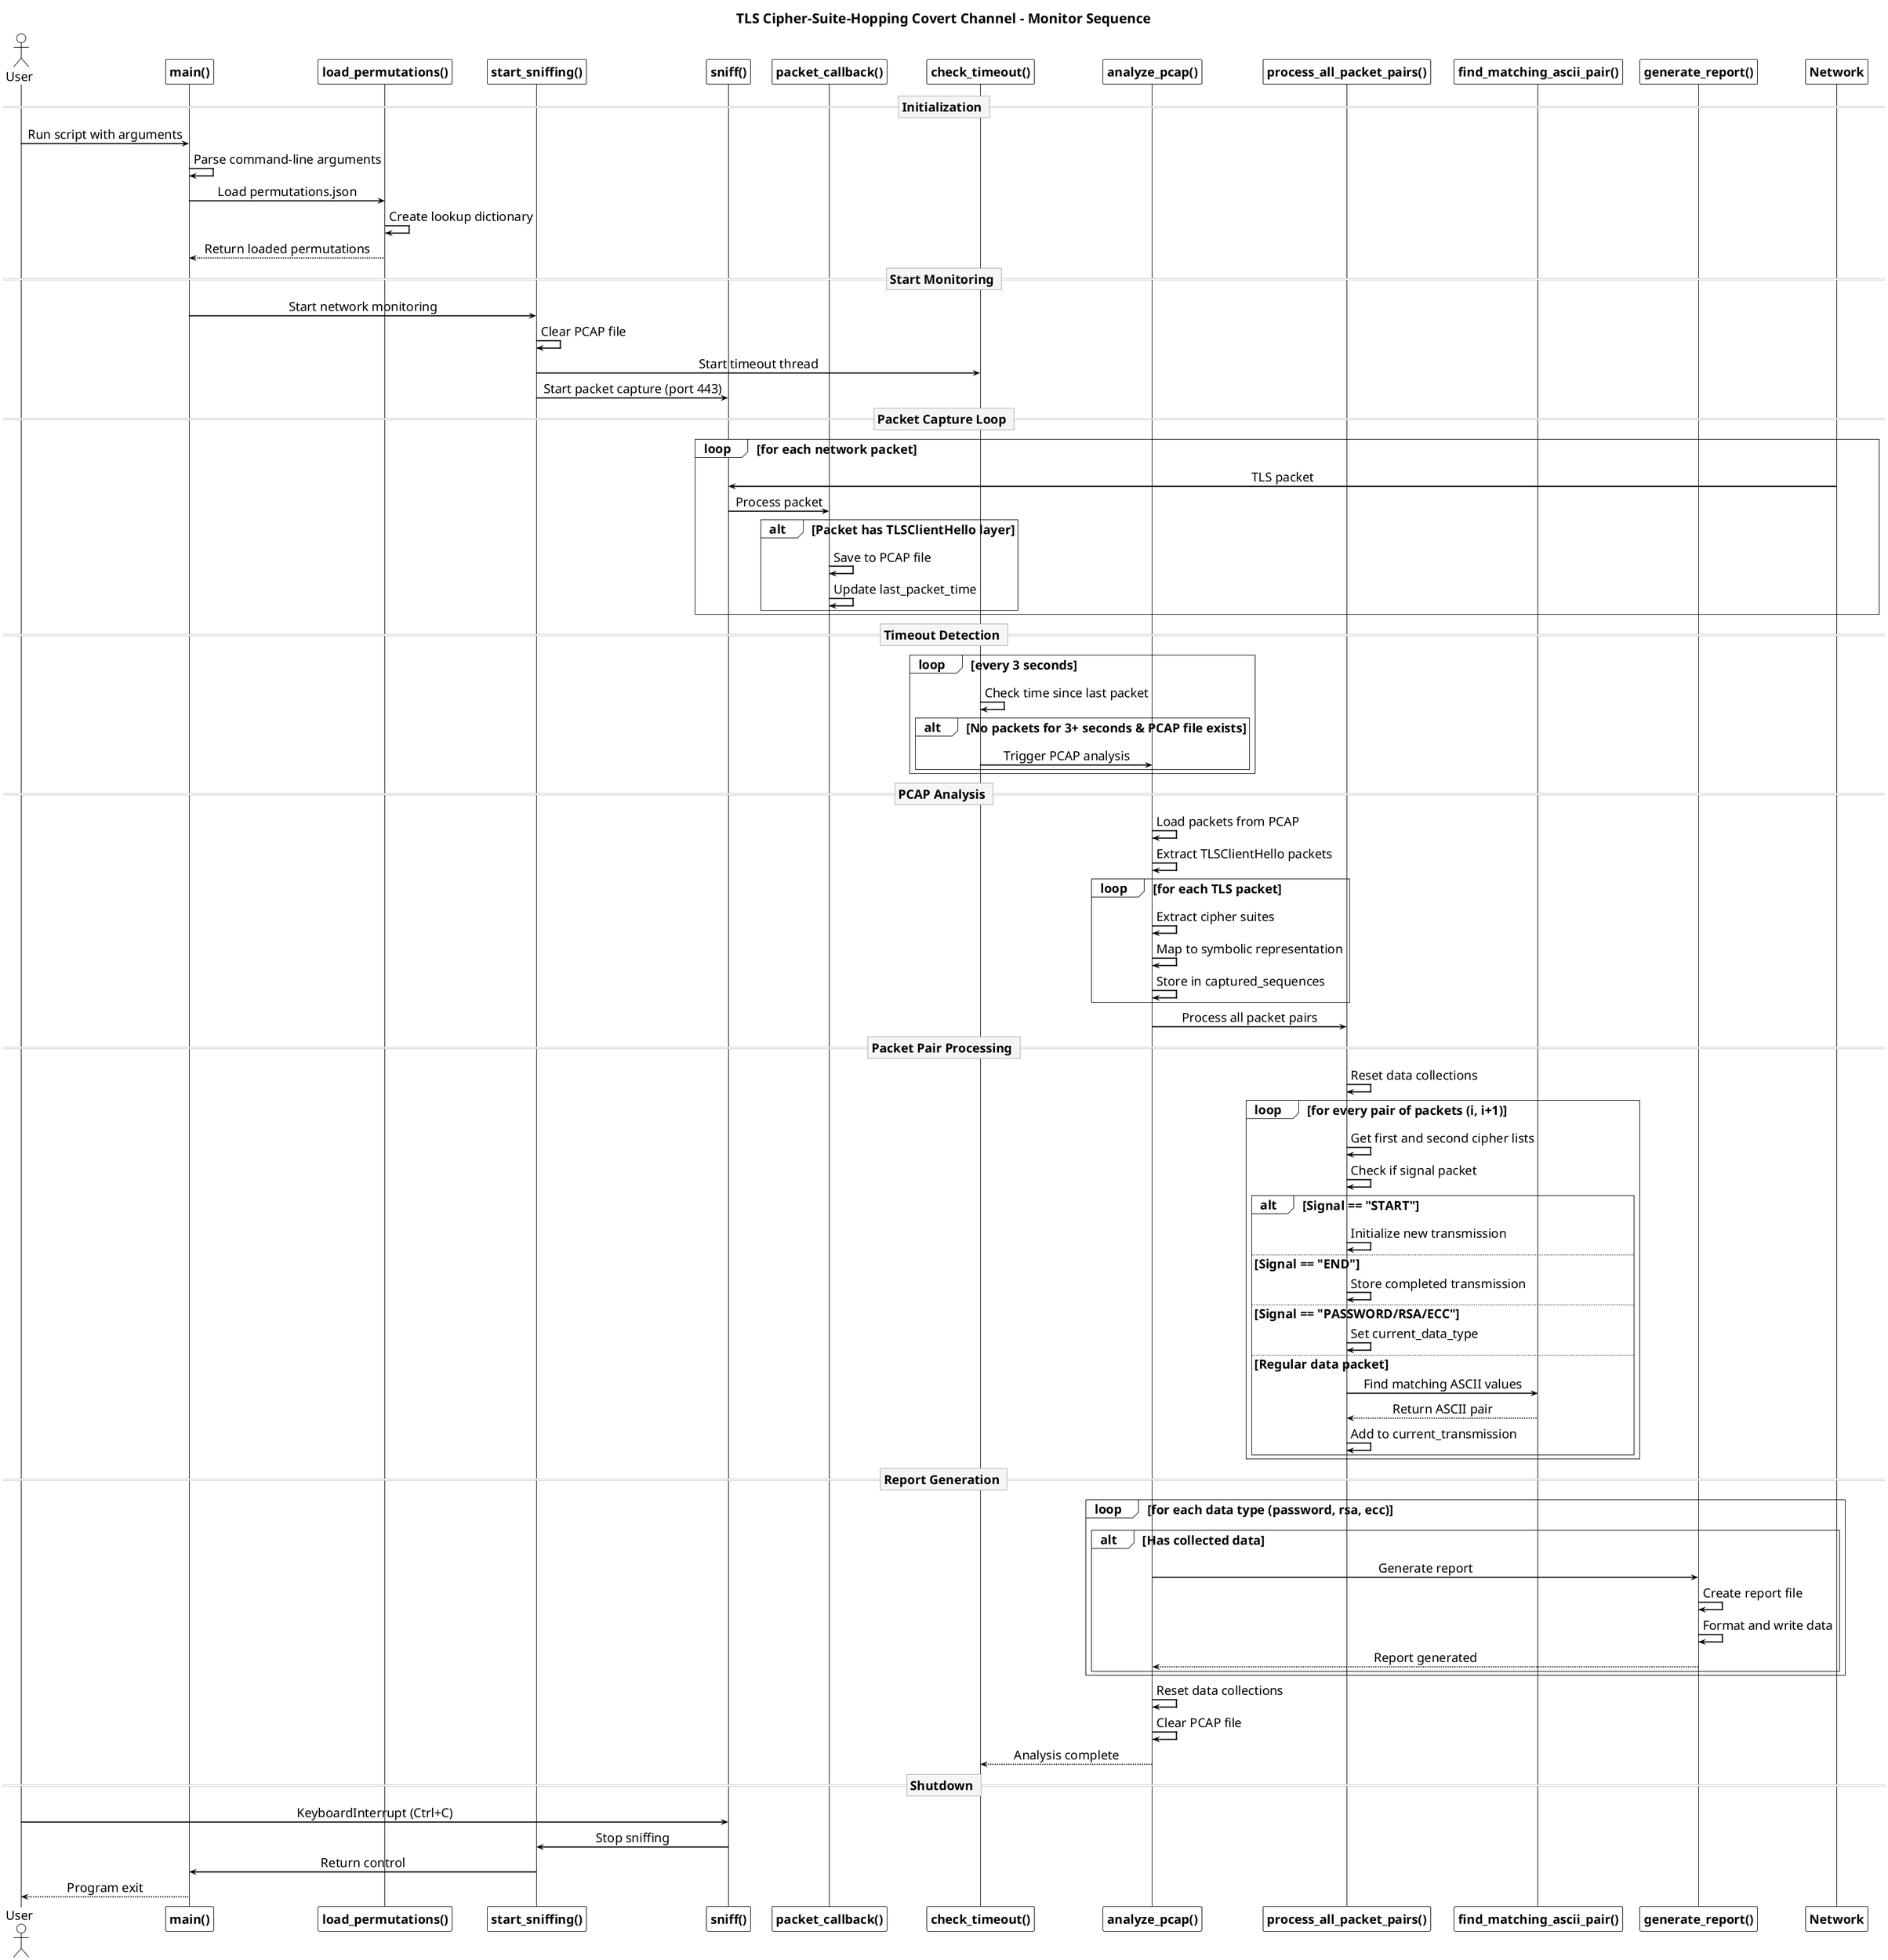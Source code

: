 @startuml
!theme plain
skinparam sequenceArrowThickness 2
skinparam sequenceDividerBackgroundColor WhiteSmoke
skinparam sequenceDividerBorderColor DarkGray
skinparam participantFontStyle bold
skinparam sequenceMessageAlign center

' Increase font sizes
skinparam defaultFontSize 22
skinparam titleFontSize 24
skinparam titleFontStyle bold

title TLS Cipher-Suite-Hopping Covert Channel - Monitor Sequence

actor User
participant "main()" as Main
participant "load_permutations()" as PermLoader
participant "start_sniffing()" as Sniffer
participant "sniff()" as ScapySniffer
participant "packet_callback()" as PacketCallback
participant "check_timeout()" as TimeoutChecker
participant "analyze_pcap()" as PcapAnalyzer
participant "process_all_packet_pairs()" as PairProcessor
participant "find_matching_ascii_pair()" as ASCIIMapper
participant "generate_report()" as Reporter
participant "Network" as Network

== Initialization ==

User -> Main: Run script with arguments
Main -> Main: Parse command-line arguments
Main -> PermLoader: Load permutations.json
PermLoader -> PermLoader: Create lookup dictionary
PermLoader --> Main: Return loaded permutations

== Start Monitoring ==

Main -> Sniffer: Start network monitoring
Sniffer -> Sniffer: Clear PCAP file
Sniffer -> TimeoutChecker: Start timeout thread
Sniffer -> ScapySniffer: Start packet capture (port 443)

== Packet Capture Loop ==

loop for each network packet
    Network -> ScapySniffer: TLS packet
    ScapySniffer -> PacketCallback: Process packet
    
    alt Packet has TLSClientHello layer
        PacketCallback -> PacketCallback: Save to PCAP file
        PacketCallback -> PacketCallback: Update last_packet_time
    end
end

== Timeout Detection ==

loop every 3 seconds
    TimeoutChecker -> TimeoutChecker: Check time since last packet
    
    alt No packets for 3+ seconds & PCAP file exists
        TimeoutChecker -> PcapAnalyzer: Trigger PCAP analysis
    end
end

== PCAP Analysis ==

PcapAnalyzer -> PcapAnalyzer: Load packets from PCAP
PcapAnalyzer -> PcapAnalyzer: Extract TLSClientHello packets

loop for each TLS packet
    PcapAnalyzer -> PcapAnalyzer: Extract cipher suites
    PcapAnalyzer -> PcapAnalyzer: Map to symbolic representation
    PcapAnalyzer -> PcapAnalyzer: Store in captured_sequences
end

PcapAnalyzer -> PairProcessor: Process all packet pairs

== Packet Pair Processing ==

PairProcessor -> PairProcessor: Reset data collections

loop for every pair of packets (i, i+1)
    PairProcessor -> PairProcessor: Get first and second cipher lists
    PairProcessor -> PairProcessor: Check if signal packet
    
    alt Signal == "START"
        PairProcessor -> PairProcessor: Initialize new transmission
    else Signal == "END"
        PairProcessor -> PairProcessor: Store completed transmission
    else Signal == "PASSWORD/RSA/ECC"
        PairProcessor -> PairProcessor: Set current_data_type
    else Regular data packet
        PairProcessor -> ASCIIMapper: Find matching ASCII values
        ASCIIMapper --> PairProcessor: Return ASCII pair
        PairProcessor -> PairProcessor: Add to current_transmission
    end
end

== Report Generation ==

loop for each data type (password, rsa, ecc)
    alt Has collected data
        PcapAnalyzer -> Reporter: Generate report
        Reporter -> Reporter: Create report file
        Reporter -> Reporter: Format and write data
        Reporter --> PcapAnalyzer: Report generated
    end
end

PcapAnalyzer -> PcapAnalyzer: Reset data collections
PcapAnalyzer -> PcapAnalyzer: Clear PCAP file
PcapAnalyzer --> TimeoutChecker: Analysis complete

== Shutdown ==

User -> ScapySniffer: KeyboardInterrupt (Ctrl+C)
ScapySniffer -> Sniffer: Stop sniffing
Sniffer -> Main: Return control
Main --> User: Program exit

@enduml